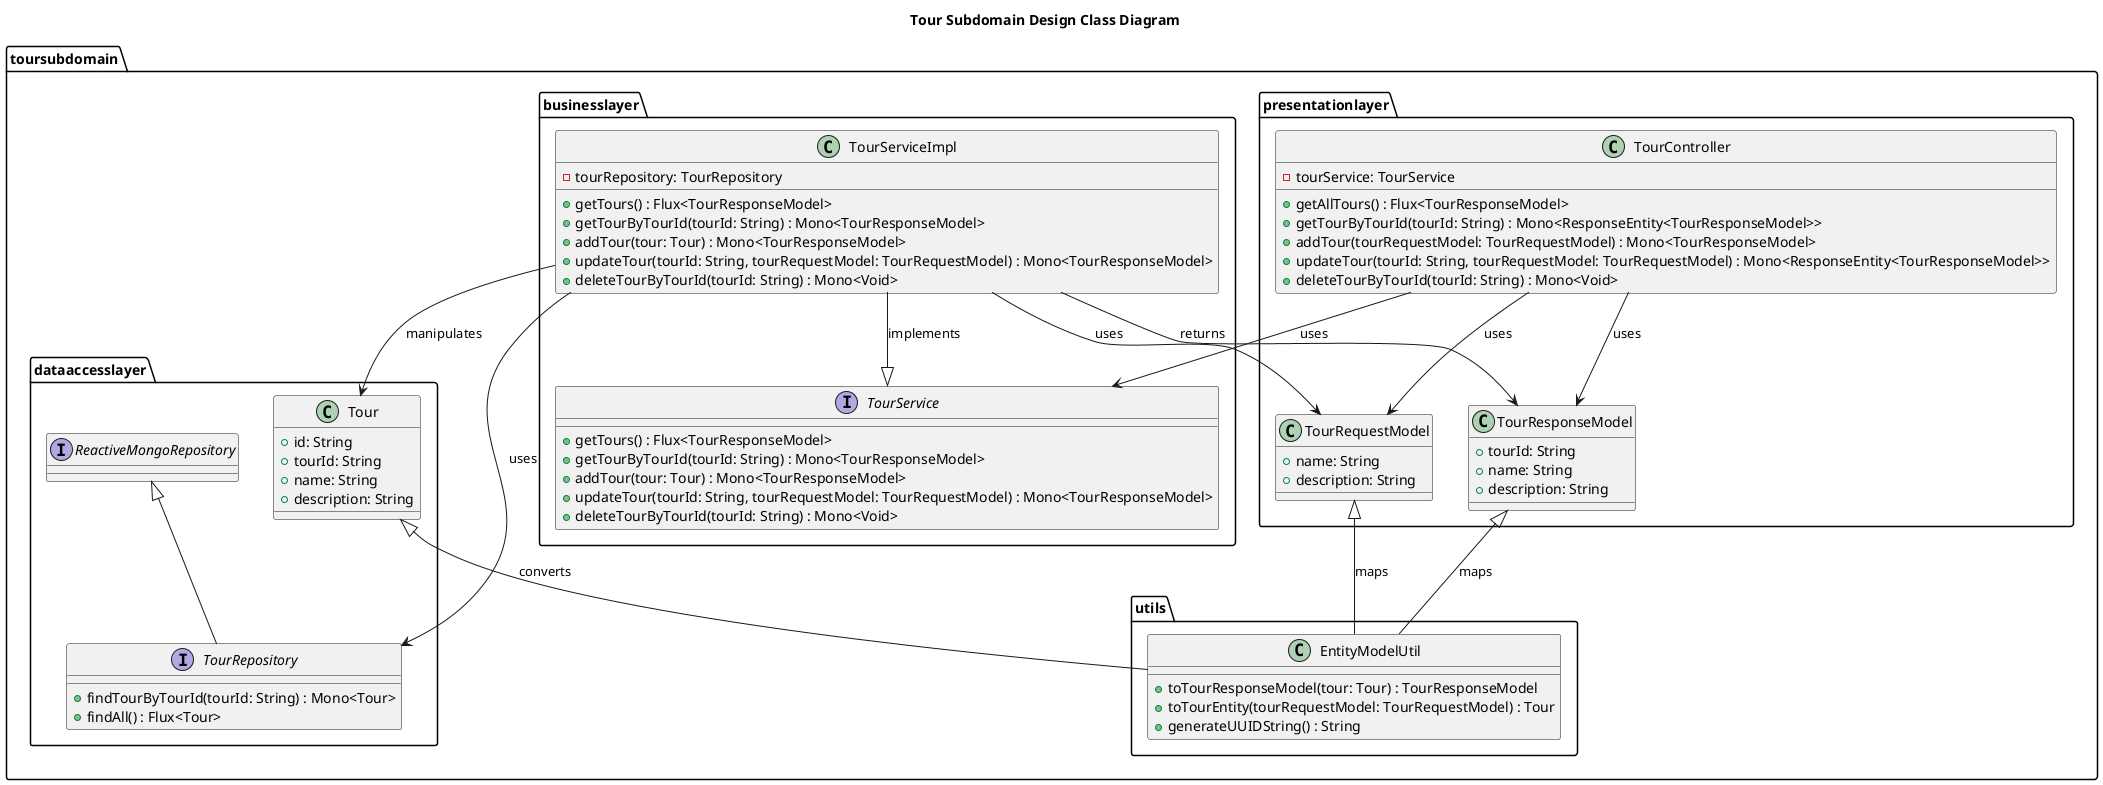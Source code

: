 @startuml
title Tour Subdomain Design Class Diagram

package "toursubdomain" {

    package "businesslayer" {
        interface TourService {
            + getTours() : Flux<TourResponseModel>
            + getTourByTourId(tourId: String) : Mono<TourResponseModel>
            + addTour(tour: Tour) : Mono<TourResponseModel>
            + updateTour(tourId: String, tourRequestModel: TourRequestModel) : Mono<TourResponseModel>
            + deleteTourByTourId(tourId: String) : Mono<Void>
        }

        class TourServiceImpl {
            - tourRepository: TourRepository
            + getTours() : Flux<TourResponseModel>
            + getTourByTourId(tourId: String) : Mono<TourResponseModel>
            + addTour(tour: Tour) : Mono<TourResponseModel>
            + updateTour(tourId: String, tourRequestModel: TourRequestModel) : Mono<TourResponseModel>
            + deleteTourByTourId(tourId: String) : Mono<Void>
        }
    }

    package "dataaccesslayer" {
        class Tour {
            + id: String
            + tourId: String
            + name: String
            + description: String
'            + tourEvents: List<TourEvents>
        }

'        class TourEvents {
'            + id: String
'            + seq: int
'            + seqDesc: String
'            + tourId: String
'            + events: String
'            + toursEventId: String
'        }

        interface TourRepository extends ReactiveMongoRepository {
            + findTourByTourId(tourId: String) : Mono<Tour>
            + findAll() : Flux<Tour>
        }
    }

    package "presentationlayer" {
        class TourRequestModel {
            + name: String
            + description: String
        }

        class TourResponseModel {
            + tourId: String
            + name: String
            + description: String
        }

        class TourController {
            - tourService: TourService
            + getAllTours() : Flux<TourResponseModel>
            + getTourByTourId(tourId: String) : Mono<ResponseEntity<TourResponseModel>>
            + addTour(tourRequestModel: TourRequestModel) : Mono<TourResponseModel>
            + updateTour(tourId: String, tourRequestModel: TourRequestModel) : Mono<ResponseEntity<TourResponseModel>>
            + deleteTourByTourId(tourId: String) : Mono<Void>
        }
    }

    package "utils" {
        class EntityModelUtil {
            + toTourResponseModel(tour: Tour) : TourResponseModel
            + toTourEntity(tourRequestModel: TourRequestModel) : Tour
            + generateUUIDString() : String
        }
    }

    TourServiceImpl -down-|> TourService : implements
    TourServiceImpl -down-> TourRepository : uses
    TourController -down-> TourService : uses
    TourController -down-> TourRequestModel : uses
    TourController -down-> TourResponseModel : uses
    TourServiceImpl -down-> Tour : manipulates
    TourServiceImpl -down-> TourRequestModel : uses
    TourServiceImpl -down-> TourResponseModel : returns
    EntityModelUtil -up-^ Tour : converts
    EntityModelUtil -up-^ TourRequestModel : maps
    EntityModelUtil -up-^ TourResponseModel : maps
'    Tour -down-> TourEvents : contains
}

@enduml
